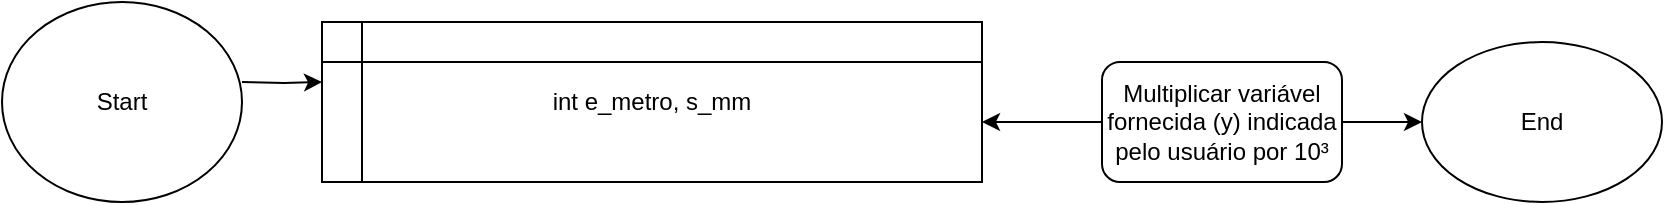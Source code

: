 <mxfile version="16.5.6" type="device"><diagram id="2NOwf9dFTRwJDVKcwxSB" name="Page-1"><mxGraphModel dx="1655" dy="467" grid="1" gridSize="10" guides="1" tooltips="1" connect="1" arrows="1" fold="1" page="1" pageScale="1" pageWidth="827" pageHeight="1169" math="0" shadow="0"><root><mxCell id="0"/><mxCell id="1" parent="0"/><mxCell id="FvFekwnMKATDb3WU12VH-6" style="edgeStyle=orthogonalEdgeStyle;rounded=0;orthogonalLoop=1;jettySize=auto;html=1;entryX=0;entryY=0.375;entryDx=0;entryDy=0;entryPerimeter=0;" parent="1" target="FvFekwnMKATDb3WU12VH-4" edge="1"><mxGeometry relative="1" as="geometry"><mxPoint x="-680" y="60" as="sourcePoint"/></mxGeometry></mxCell><mxCell id="FvFekwnMKATDb3WU12VH-1" value="Start&lt;br&gt;" style="ellipse;whiteSpace=wrap;html=1;" parent="1" vertex="1"><mxGeometry x="-800" y="20" width="120" height="100" as="geometry"/></mxCell><mxCell id="FvFekwnMKATDb3WU12VH-4" value="int e_metro, s_mm&lt;br&gt;" style="shape=internalStorage;whiteSpace=wrap;html=1;backgroundOutline=1;" parent="1" vertex="1"><mxGeometry x="-640" y="30" width="330" height="80" as="geometry"/></mxCell><mxCell id="J3zQyHW_0QjiYtLfW-PN-6" value="" style="edgeStyle=orthogonalEdgeStyle;rounded=0;orthogonalLoop=1;jettySize=auto;html=1;" edge="1" parent="1" source="J3zQyHW_0QjiYtLfW-PN-5" target="FvFekwnMKATDb3WU12VH-4"><mxGeometry relative="1" as="geometry"><Array as="points"><mxPoint x="-310" y="70"/><mxPoint x="-310" y="70"/></Array></mxGeometry></mxCell><mxCell id="J3zQyHW_0QjiYtLfW-PN-9" style="edgeStyle=orthogonalEdgeStyle;rounded=0;orthogonalLoop=1;jettySize=auto;html=1;" edge="1" parent="1" source="J3zQyHW_0QjiYtLfW-PN-5"><mxGeometry relative="1" as="geometry"><mxPoint x="-90" y="80" as="targetPoint"/></mxGeometry></mxCell><mxCell id="J3zQyHW_0QjiYtLfW-PN-5" value="Multiplicar variável fornecida (y) indicada pelo usuário por 10³" style="rounded=1;whiteSpace=wrap;html=1;" vertex="1" parent="1"><mxGeometry x="-250" y="50" width="120" height="60" as="geometry"/></mxCell><mxCell id="J3zQyHW_0QjiYtLfW-PN-11" value="End&lt;br&gt;" style="ellipse;whiteSpace=wrap;html=1;" vertex="1" parent="1"><mxGeometry x="-90" y="40" width="120" height="80" as="geometry"/></mxCell></root></mxGraphModel></diagram></mxfile>